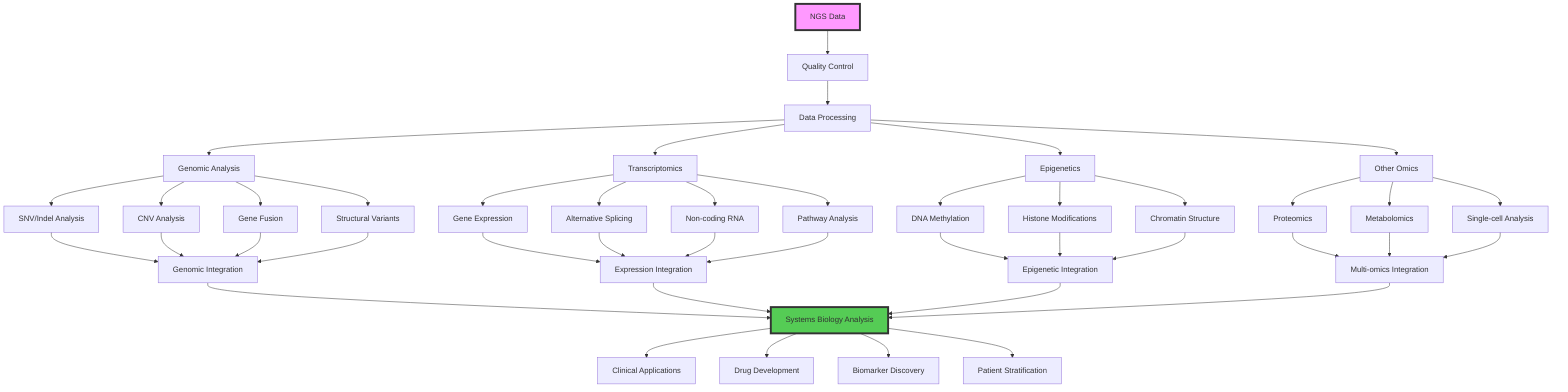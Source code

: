 graph TD
    A[NGS Data] --> B[Quality Control]
    B --> C[Data Processing]

    C --> D1[Genomic Analysis]
    C --> D2[Transcriptomics]
    C --> D3[Epigenetics]
    C --> D4[Other Omics]

    D1 --> E1[SNV/Indel Analysis]
    D1 --> E2[CNV Analysis]
    D1 --> E3[Gene Fusion]
    D1 --> E4[Structural Variants]

    D2 --> F1[Gene Expression]
    D2 --> F2[Alternative Splicing]
    D2 --> F3[Non-coding RNA]
    D2 --> F4[Pathway Analysis]

    D3 --> G1[DNA Methylation]
    D3 --> G2[Histone Modifications]
    D3 --> G3[Chromatin Structure]

    D4 --> H1[Proteomics]
    D4 --> H2[Metabolomics]
    D4 --> H3[Single-cell Analysis]

    E1 & E2 & E3 & E4 --> I1[Genomic Integration]
    F1 & F2 & F3 & F4 --> I2[Expression Integration]
    G1 & G2 & G3 --> I3[Epigenetic Integration]
    H1 & H2 & H3 --> I4[Multi-omics Integration]

    I1 & I2 & I3 & I4 --> J[Systems Biology Analysis]

    J --> K1[Clinical Applications]
    J --> K2[Drug Development]
    J --> K3[Biomarker Discovery]
    J --> K4[Patient Stratification]

    style A fill:#f9f,stroke:#333,stroke-width:4px
    style J fill:#5c5,stroke:#333,stroke-width:4px